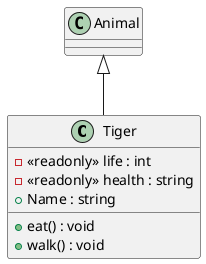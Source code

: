@startuml
class Tiger {
    - <<readonly>> life : int
    - <<readonly>> health : string
    + Name : string
    + eat() : void
    + walk() : void
}
Animal <|-- Tiger
@enduml
